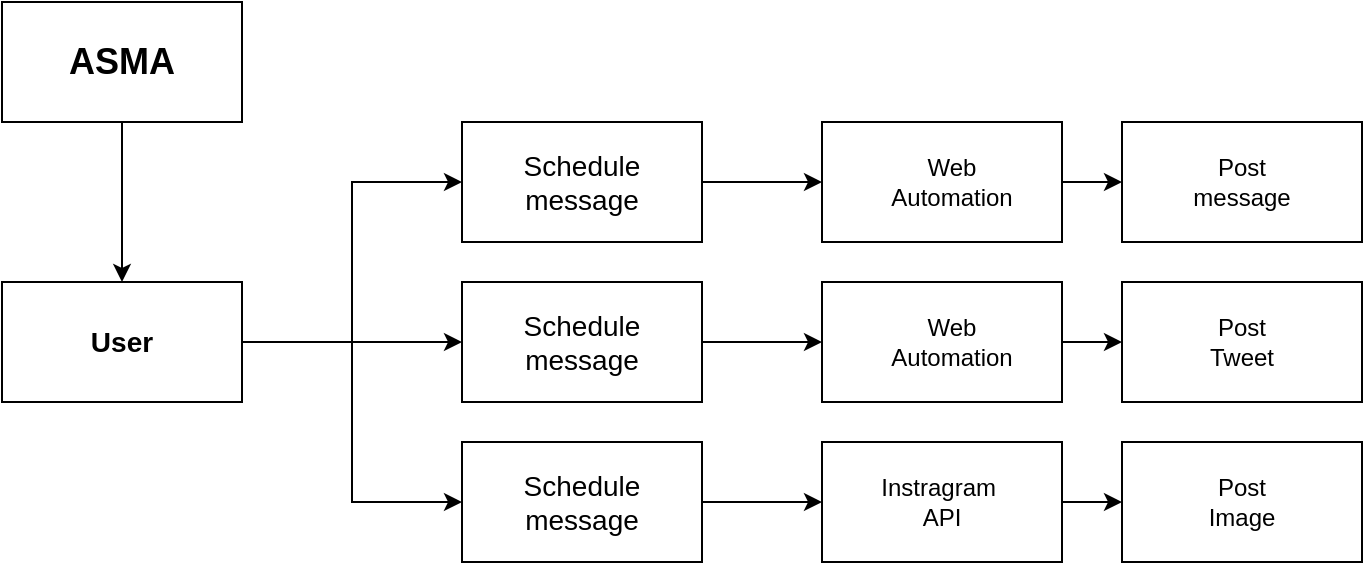 <mxfile version="14.5.10" type="github" pages="2">
  <diagram id="_dR_gnV3g-gx36JD2XaP" name="arc structure">
    <mxGraphModel dx="1038" dy="580" grid="1" gridSize="10" guides="1" tooltips="1" connect="1" arrows="1" fold="1" page="1" pageScale="1" pageWidth="850" pageHeight="1100" math="0" shadow="0">
      <root>
        <mxCell id="0" />
        <mxCell id="1" parent="0" />
        <mxCell id="6KZVfbwh-mimBTYNhm9I-1" value="" style="rounded=0;whiteSpace=wrap;html=1;" parent="1" vertex="1">
          <mxGeometry x="50" y="30" width="120" height="60" as="geometry" />
        </mxCell>
        <mxCell id="6KZVfbwh-mimBTYNhm9I-3" value="" style="endArrow=classic;html=1;exitX=0.5;exitY=1;exitDx=0;exitDy=0;" parent="1" source="6KZVfbwh-mimBTYNhm9I-1" target="EKS3jcCrZXsVgr4jlx1r-1" edge="1">
          <mxGeometry width="50" height="50" relative="1" as="geometry">
            <mxPoint x="400" y="320" as="sourcePoint" />
            <mxPoint x="360" y="160" as="targetPoint" />
          </mxGeometry>
        </mxCell>
        <mxCell id="EKS3jcCrZXsVgr4jlx1r-9" style="edgeStyle=orthogonalEdgeStyle;rounded=0;orthogonalLoop=1;jettySize=auto;html=1;entryX=0;entryY=0.5;entryDx=0;entryDy=0;" parent="1" source="EKS3jcCrZXsVgr4jlx1r-1" target="EKS3jcCrZXsVgr4jlx1r-15" edge="1">
          <mxGeometry relative="1" as="geometry">
            <mxPoint x="360" y="280" as="targetPoint" />
          </mxGeometry>
        </mxCell>
        <mxCell id="EKS3jcCrZXsVgr4jlx1r-1" value="" style="rounded=0;whiteSpace=wrap;html=1;" parent="1" vertex="1">
          <mxGeometry x="50" y="170" width="120" height="60" as="geometry" />
        </mxCell>
        <mxCell id="EKS3jcCrZXsVgr4jlx1r-24" style="edgeStyle=orthogonalEdgeStyle;rounded=0;orthogonalLoop=1;jettySize=auto;html=1;" parent="1" source="EKS3jcCrZXsVgr4jlx1r-4" target="EKS3jcCrZXsVgr4jlx1r-21" edge="1">
          <mxGeometry relative="1" as="geometry" />
        </mxCell>
        <mxCell id="EKS3jcCrZXsVgr4jlx1r-4" value="" style="rounded=0;whiteSpace=wrap;html=1;" parent="1" vertex="1">
          <mxGeometry x="280" y="250" width="120" height="60" as="geometry" />
        </mxCell>
        <mxCell id="EKS3jcCrZXsVgr4jlx1r-16" style="edgeStyle=orthogonalEdgeStyle;rounded=0;orthogonalLoop=1;jettySize=auto;html=1;exitX=1;exitY=0.5;exitDx=0;exitDy=0;entryX=0;entryY=0.5;entryDx=0;entryDy=0;" parent="1" source="EKS3jcCrZXsVgr4jlx1r-1" target="EKS3jcCrZXsVgr4jlx1r-4" edge="1">
          <mxGeometry relative="1" as="geometry">
            <mxPoint x="300" y="310" as="sourcePoint" />
          </mxGeometry>
        </mxCell>
        <mxCell id="EKS3jcCrZXsVgr4jlx1r-17" style="edgeStyle=orthogonalEdgeStyle;rounded=0;orthogonalLoop=1;jettySize=auto;html=1;exitX=1;exitY=0.5;exitDx=0;exitDy=0;entryX=0;entryY=0.5;entryDx=0;entryDy=0;" parent="1" source="EKS3jcCrZXsVgr4jlx1r-1" target="EKS3jcCrZXsVgr4jlx1r-6" edge="1">
          <mxGeometry relative="1" as="geometry">
            <mxPoint x="420" y="310" as="sourcePoint" />
          </mxGeometry>
        </mxCell>
        <mxCell id="EKS3jcCrZXsVgr4jlx1r-22" style="edgeStyle=orthogonalEdgeStyle;rounded=0;orthogonalLoop=1;jettySize=auto;html=1;" parent="1" source="EKS3jcCrZXsVgr4jlx1r-6" target="EKS3jcCrZXsVgr4jlx1r-20" edge="1">
          <mxGeometry relative="1" as="geometry" />
        </mxCell>
        <mxCell id="EKS3jcCrZXsVgr4jlx1r-6" value="" style="rounded=0;whiteSpace=wrap;html=1;" parent="1" vertex="1">
          <mxGeometry x="280" y="90" width="120" height="60" as="geometry" />
        </mxCell>
        <mxCell id="EKS3jcCrZXsVgr4jlx1r-23" style="edgeStyle=orthogonalEdgeStyle;rounded=0;orthogonalLoop=1;jettySize=auto;html=1;" parent="1" source="EKS3jcCrZXsVgr4jlx1r-15" target="EKS3jcCrZXsVgr4jlx1r-19" edge="1">
          <mxGeometry relative="1" as="geometry" />
        </mxCell>
        <mxCell id="EKS3jcCrZXsVgr4jlx1r-15" value="" style="rounded=0;whiteSpace=wrap;html=1;" parent="1" vertex="1">
          <mxGeometry x="280" y="170" width="120" height="60" as="geometry" />
        </mxCell>
        <mxCell id="EKS3jcCrZXsVgr4jlx1r-29" style="edgeStyle=orthogonalEdgeStyle;rounded=0;orthogonalLoop=1;jettySize=auto;html=1;" parent="1" source="EKS3jcCrZXsVgr4jlx1r-19" target="EKS3jcCrZXsVgr4jlx1r-26" edge="1">
          <mxGeometry relative="1" as="geometry" />
        </mxCell>
        <mxCell id="EKS3jcCrZXsVgr4jlx1r-19" value="" style="rounded=0;whiteSpace=wrap;html=1;" parent="1" vertex="1">
          <mxGeometry x="460" y="170" width="120" height="60" as="geometry" />
        </mxCell>
        <mxCell id="EKS3jcCrZXsVgr4jlx1r-30" style="edgeStyle=orthogonalEdgeStyle;rounded=0;orthogonalLoop=1;jettySize=auto;html=1;" parent="1" source="EKS3jcCrZXsVgr4jlx1r-20" target="EKS3jcCrZXsVgr4jlx1r-25" edge="1">
          <mxGeometry relative="1" as="geometry" />
        </mxCell>
        <mxCell id="EKS3jcCrZXsVgr4jlx1r-20" value="" style="rounded=0;whiteSpace=wrap;html=1;" parent="1" vertex="1">
          <mxGeometry x="460" y="90" width="120" height="60" as="geometry" />
        </mxCell>
        <mxCell id="EKS3jcCrZXsVgr4jlx1r-28" style="edgeStyle=orthogonalEdgeStyle;rounded=0;orthogonalLoop=1;jettySize=auto;html=1;" parent="1" source="EKS3jcCrZXsVgr4jlx1r-21" target="EKS3jcCrZXsVgr4jlx1r-27" edge="1">
          <mxGeometry relative="1" as="geometry" />
        </mxCell>
        <mxCell id="EKS3jcCrZXsVgr4jlx1r-21" value="" style="rounded=0;whiteSpace=wrap;html=1;" parent="1" vertex="1">
          <mxGeometry x="460" y="250" width="120" height="60" as="geometry" />
        </mxCell>
        <mxCell id="EKS3jcCrZXsVgr4jlx1r-25" value="" style="rounded=0;whiteSpace=wrap;html=1;" parent="1" vertex="1">
          <mxGeometry x="610" y="90" width="120" height="60" as="geometry" />
        </mxCell>
        <mxCell id="EKS3jcCrZXsVgr4jlx1r-26" value="" style="rounded=0;whiteSpace=wrap;html=1;" parent="1" vertex="1">
          <mxGeometry x="610" y="170" width="120" height="60" as="geometry" />
        </mxCell>
        <mxCell id="EKS3jcCrZXsVgr4jlx1r-27" value="" style="rounded=0;whiteSpace=wrap;html=1;" parent="1" vertex="1">
          <mxGeometry x="610" y="250" width="120" height="60" as="geometry" />
        </mxCell>
        <mxCell id="EKS3jcCrZXsVgr4jlx1r-31" value="&lt;font style=&quot;font-size: 18px&quot;&gt;&lt;b&gt;ASMA&lt;/b&gt;&lt;/font&gt;" style="text;html=1;strokeColor=none;fillColor=none;align=center;verticalAlign=middle;whiteSpace=wrap;rounded=0;" parent="1" vertex="1">
          <mxGeometry x="80" y="50" width="60" height="20" as="geometry" />
        </mxCell>
        <mxCell id="EKS3jcCrZXsVgr4jlx1r-32" value="&lt;b&gt;&lt;font style=&quot;font-size: 14px&quot;&gt;User&lt;/font&gt;&lt;/b&gt;" style="text;html=1;strokeColor=none;fillColor=none;align=center;verticalAlign=middle;whiteSpace=wrap;rounded=0;" parent="1" vertex="1">
          <mxGeometry x="85" y="190" width="50" height="20" as="geometry" />
        </mxCell>
        <mxCell id="EKS3jcCrZXsVgr4jlx1r-35" value="&lt;font style=&quot;font-size: 14px&quot;&gt;Schedule&lt;br&gt;message&lt;/font&gt;" style="text;html=1;strokeColor=none;fillColor=none;align=center;verticalAlign=middle;whiteSpace=wrap;rounded=0;" parent="1" vertex="1">
          <mxGeometry x="305" y="105" width="70" height="30" as="geometry" />
        </mxCell>
        <mxCell id="EKS3jcCrZXsVgr4jlx1r-36" value="Web Automation" style="text;html=1;strokeColor=none;fillColor=none;align=center;verticalAlign=middle;whiteSpace=wrap;rounded=0;" parent="1" vertex="1">
          <mxGeometry x="490" y="100" width="70" height="40" as="geometry" />
        </mxCell>
        <mxCell id="EKS3jcCrZXsVgr4jlx1r-38" value="Instragram&amp;nbsp;&lt;br&gt;API" style="text;html=1;strokeColor=none;fillColor=none;align=center;verticalAlign=middle;whiteSpace=wrap;rounded=0;" parent="1" vertex="1">
          <mxGeometry x="500" y="270" width="40" height="20" as="geometry" />
        </mxCell>
        <mxCell id="EKS3jcCrZXsVgr4jlx1r-39" value="Post Image" style="text;html=1;strokeColor=none;fillColor=none;align=center;verticalAlign=middle;whiteSpace=wrap;rounded=0;" parent="1" vertex="1">
          <mxGeometry x="650" y="270" width="40" height="20" as="geometry" />
        </mxCell>
        <mxCell id="EKS3jcCrZXsVgr4jlx1r-40" value="Post Tweet" style="text;html=1;strokeColor=none;fillColor=none;align=center;verticalAlign=middle;whiteSpace=wrap;rounded=0;" parent="1" vertex="1">
          <mxGeometry x="650" y="190" width="40" height="20" as="geometry" />
        </mxCell>
        <mxCell id="EKS3jcCrZXsVgr4jlx1r-41" value="Post message" style="text;html=1;strokeColor=none;fillColor=none;align=center;verticalAlign=middle;whiteSpace=wrap;rounded=0;" parent="1" vertex="1">
          <mxGeometry x="650" y="110" width="40" height="20" as="geometry" />
        </mxCell>
        <mxCell id="EKS3jcCrZXsVgr4jlx1r-42" value="&lt;font style=&quot;font-size: 14px&quot;&gt;Schedule&lt;br&gt;message&lt;/font&gt;" style="text;html=1;strokeColor=none;fillColor=none;align=center;verticalAlign=middle;whiteSpace=wrap;rounded=0;" parent="1" vertex="1">
          <mxGeometry x="305" y="265" width="70" height="30" as="geometry" />
        </mxCell>
        <mxCell id="EKS3jcCrZXsVgr4jlx1r-43" value="&lt;font style=&quot;font-size: 14px&quot;&gt;Schedule&lt;br&gt;message&lt;/font&gt;" style="text;html=1;strokeColor=none;fillColor=none;align=center;verticalAlign=middle;whiteSpace=wrap;rounded=0;" parent="1" vertex="1">
          <mxGeometry x="305" y="185" width="70" height="30" as="geometry" />
        </mxCell>
        <mxCell id="dFjOsy0HrMezbPJ6KUHk-1" value="Web Automation" style="text;html=1;strokeColor=none;fillColor=none;align=center;verticalAlign=middle;whiteSpace=wrap;rounded=0;" vertex="1" parent="1">
          <mxGeometry x="490" y="180" width="70" height="40" as="geometry" />
        </mxCell>
      </root>
    </mxGraphModel>
  </diagram>
  <diagram id="Aacw2wZk_8vitSkqX5ht" name="data flow">
    <mxGraphModel dx="1038" dy="580" grid="1" gridSize="10" guides="1" tooltips="1" connect="1" arrows="1" fold="1" page="1" pageScale="1" pageWidth="850" pageHeight="1100" math="0" shadow="0">
      <root>
        <mxCell id="BvEMqLw56rxw66DPcPGW-0" />
        <mxCell id="BvEMqLw56rxw66DPcPGW-1" parent="BvEMqLw56rxw66DPcPGW-0" />
        <mxCell id="3lOzQc4Hy7MaCeq5PnrC-0" value="" style="rounded=0;whiteSpace=wrap;html=1;" vertex="1" parent="BvEMqLw56rxw66DPcPGW-1">
          <mxGeometry x="20" y="110" width="120" height="60" as="geometry" />
        </mxCell>
        <mxCell id="3lOzQc4Hy7MaCeq5PnrC-1" value="" style="rounded=0;whiteSpace=wrap;html=1;" vertex="1" parent="BvEMqLw56rxw66DPcPGW-1">
          <mxGeometry x="30" y="490" width="120" height="60" as="geometry" />
        </mxCell>
        <mxCell id="3lOzQc4Hy7MaCeq5PnrC-2" value="" style="rounded=0;whiteSpace=wrap;html=1;" vertex="1" parent="BvEMqLw56rxw66DPcPGW-1">
          <mxGeometry x="30" y="950" width="120" height="60" as="geometry" />
        </mxCell>
        <mxCell id="3lOzQc4Hy7MaCeq5PnrC-3" value="" style="rounded=0;whiteSpace=wrap;html=1;" vertex="1" parent="BvEMqLw56rxw66DPcPGW-1">
          <mxGeometry x="200" y="110" width="120" height="60" as="geometry" />
        </mxCell>
        <mxCell id="3lOzQc4Hy7MaCeq5PnrC-4" value="" style="rounded=0;whiteSpace=wrap;html=1;" vertex="1" parent="BvEMqLw56rxw66DPcPGW-1">
          <mxGeometry x="380" y="110" width="120" height="60" as="geometry" />
        </mxCell>
        <mxCell id="3lOzQc4Hy7MaCeq5PnrC-5" value="" style="rounded=0;whiteSpace=wrap;html=1;" vertex="1" parent="BvEMqLw56rxw66DPcPGW-1">
          <mxGeometry x="560" y="110" width="120" height="60" as="geometry" />
        </mxCell>
        <mxCell id="3lOzQc4Hy7MaCeq5PnrC-6" value="" style="rounded=0;whiteSpace=wrap;html=1;" vertex="1" parent="BvEMqLw56rxw66DPcPGW-1">
          <mxGeometry x="200" y="490" width="120" height="60" as="geometry" />
        </mxCell>
        <mxCell id="3lOzQc4Hy7MaCeq5PnrC-7" value="" style="rounded=0;whiteSpace=wrap;html=1;" vertex="1" parent="BvEMqLw56rxw66DPcPGW-1">
          <mxGeometry x="200" y="950" width="120" height="60" as="geometry" />
        </mxCell>
      </root>
    </mxGraphModel>
  </diagram>
</mxfile>
